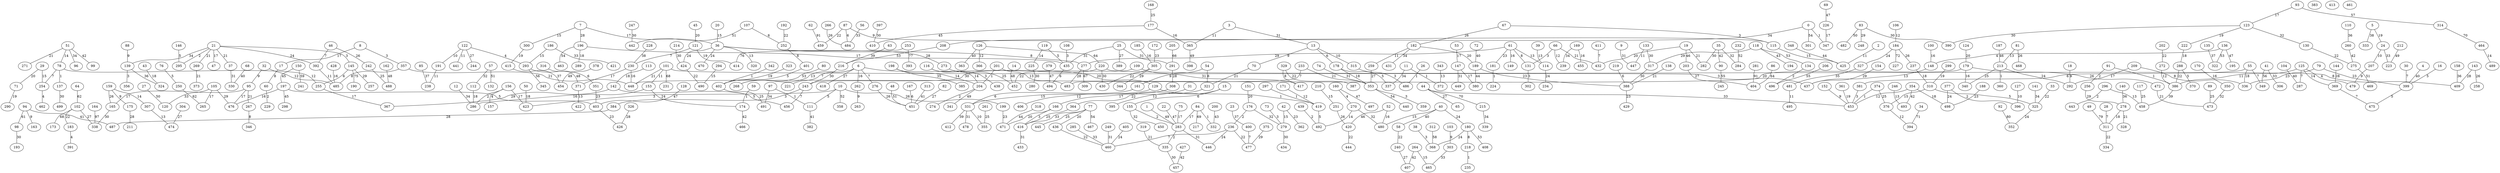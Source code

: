 graph {
    0 [ ]
    1 [ ]
    2 [ ]
    3 [ ]
    4 [ ]
    5 [ ]
    6 [ ]
    7 [ ]
    8 [ ]
    9 [ ]
    10 [ ]
    11 [ ]
    12 [ ]
    13 [ ]
    14 [ ]
    15 [ ]
    16 [ ]
    17 [ ]
    18 [ ]
    19 [ ]
    20 [ ]
    21 [ ]
    22 [ ]
    23 [ ]
    24 [ ]
    25 [ ]
    26 [ ]
    27 [ ]
    28 [ ]
    29 [ ]
    30 [ ]
    31 [ ]
    32 [ ]
    33 [ ]
    34 [ ]
    35 [ ]
    36 [ ]
    37 [ ]
    38 [ ]
    39 [ ]
    40 [ ]
    41 [ ]
    42 [ ]
    43 [ ]
    44 [ ]
    45 [ ]
    46 [ ]
    47 [ ]
    48 [ ]
    49 [ ]
    50 [ ]
    51 [ ]
    52 [ ]
    53 [ ]
    54 [ ]
    55 [ ]
    56 [ ]
    57 [ ]
    58 [ ]
    59 [ ]
    60 [ ]
    61 [ ]
    62 [ ]
    63 [ ]
    64 [ ]
    65 [ ]
    66 [ ]
    67 [ ]
    68 [ ]
    69 [ ]
    70 [ ]
    71 [ ]
    72 [ ]
    73 [ ]
    74 [ ]
    75 [ ]
    76 [ ]
    77 [ ]
    78 [ ]
    79 [ ]
    80 [ ]
    81 [ ]
    82 [ ]
    83 [ ]
    84 [ ]
    85 [ ]
    86 [ ]
    87 [ ]
    88 [ ]
    89 [ ]
    90 [ ]
    91 [ ]
    92 [ ]
    93 [ ]
    94 [ ]
    95 [ ]
    96 [ ]
    97 [ ]
    98 [ ]
    99 [ ]
    100 [ ]
    101 [ ]
    102 [ ]
    103 [ ]
    104 [ ]
    105 [ ]
    106 [ ]
    107 [ ]
    108 [ ]
    109 [ ]
    110 [ ]
    111 [ ]
    112 [ ]
    113 [ ]
    114 [ ]
    115 [ ]
    116 [ ]
    117 [ ]
    118 [ ]
    119 [ ]
    120 [ ]
    121 [ ]
    122 [ ]
    123 [ ]
    124 [ ]
    125 [ ]
    126 [ ]
    127 [ ]
    128 [ ]
    129 [ ]
    130 [ ]
    131 [ ]
    132 [ ]
    133 [ ]
    134 [ ]
    135 [ ]
    136 [ ]
    137 [ ]
    138 [ ]
    139 [ ]
    140 [ ]
    141 [ ]
    142 [ ]
    143 [ ]
    144 [ ]
    145 [ ]
    146 [ ]
    147 [ ]
    148 [ ]
    149 [ ]
    150 [ ]
    151 [ ]
    152 [ ]
    153 [ ]
    154 [ ]
    155 [ ]
    156 [ ]
    157 [ ]
    158 [ ]
    159 [ ]
    160 [ ]
    161 [ ]
    162 [ ]
    163 [ ]
    164 [ ]
    165 [ ]
    166 [ ]
    167 [ ]
    168 [ ]
    169 [ ]
    170 [ ]
    171 [ ]
    172 [ ]
    173 [ ]
    174 [ ]
    175 [ ]
    176 [ ]
    177 [ ]
    178 [ ]
    179 [ ]
    180 [ ]
    181 [ ]
    182 [ ]
    183 [ ]
    184 [ ]
    185 [ ]
    186 [ ]
    187 [ ]
    188 [ ]
    189 [ ]
    190 [ ]
    191 [ ]
    192 [ ]
    193 [ ]
    194 [ ]
    195 [ ]
    196 [ ]
    197 [ ]
    198 [ ]
    199 [ ]
    200 [ ]
    201 [ ]
    202 [ ]
    203 [ ]
    204 [ ]
    205 [ ]
    206 [ ]
    207 [ ]
    208 [ ]
    209 [ ]
    210 [ ]
    211 [ ]
    212 [ ]
    213 [ ]
    214 [ ]
    215 [ ]
    216 [ ]
    217 [ ]
    218 [ ]
    219 [ ]
    220 [ ]
    221 [ ]
    222 [ ]
    223 [ ]
    224 [ ]
    225 [ ]
    226 [ ]
    227 [ ]
    228 [ ]
    229 [ ]
    230 [ ]
    231 [ ]
    232 [ ]
    233 [ ]
    234 [ ]
    235 [ ]
    236 [ ]
    237 [ ]
    238 [ ]
    239 [ ]
    240 [ ]
    241 [ ]
    242 [ ]
    243 [ ]
    244 [ ]
    245 [ ]
    246 [ ]
    247 [ ]
    248 [ ]
    249 [ ]
    250 [ ]
    251 [ ]
    252 [ ]
    253 [ ]
    254 [ ]
    255 [ ]
    256 [ ]
    257 [ ]
    258 [ ]
    259 [ ]
    260 [ ]
    261 [ ]
    262 [ ]
    263 [ ]
    264 [ ]
    265 [ ]
    266 [ ]
    267 [ ]
    268 [ ]
    269 [ ]
    270 [ ]
    271 [ ]
    272 [ ]
    273 [ ]
    274 [ ]
    275 [ ]
    276 [ ]
    277 [ ]
    278 [ ]
    279 [ ]
    280 [ ]
    281 [ ]
    282 [ ]
    283 [ ]
    284 [ ]
    285 [ ]
    286 [ ]
    287 [ ]
    288 [ ]
    289 [ ]
    290 [ ]
    291 [ ]
    292 [ ]
    293 [ ]
    294 [ ]
    295 [ ]
    296 [ ]
    297 [ ]
    298 [ ]
    299 [ ]
    300 [ ]
    301 [ ]
    302 [ ]
    303 [ ]
    304 [ ]
    305 [ ]
    306 [ ]
    307 [ ]
    308 [ ]
    309 [ ]
    310 [ ]
    311 [ ]
    312 [ ]
    313 [ ]
    314 [ ]
    315 [ ]
    316 [ ]
    317 [ ]
    318 [ ]
    319 [ ]
    320 [ ]
    321 [ ]
    322 [ ]
    323 [ ]
    324 [ ]
    325 [ ]
    326 [ ]
    327 [ ]
    328 [ ]
    329 [ ]
    330 [ ]
    331 [ ]
    332 [ ]
    333 [ ]
    334 [ ]
    335 [ ]
    336 [ ]
    337 [ ]
    338 [ ]
    339 [ ]
    340 [ ]
    341 [ ]
    342 [ ]
    343 [ ]
    344 [ ]
    345 [ ]
    346 [ ]
    347 [ ]
    348 [ ]
    349 [ ]
    350 [ ]
    351 [ ]
    352 [ ]
    353 [ ]
    354 [ ]
    355 [ ]
    356 [ ]
    357 [ ]
    358 [ ]
    359 [ ]
    360 [ ]
    361 [ ]
    362 [ ]
    363 [ ]
    364 [ ]
    365 [ ]
    366 [ ]
    367 [ ]
    368 [ ]
    369 [ ]
    370 [ ]
    371 [ ]
    372 [ ]
    373 [ ]
    374 [ ]
    375 [ ]
    376 [ ]
    377 [ ]
    378 [ ]
    379 [ ]
    380 [ ]
    381 [ ]
    382 [ ]
    383 [ ]
    384 [ ]
    385 [ ]
    386 [ ]
    387 [ ]
    388 [ ]
    389 [ ]
    390 [ ]
    391 [ ]
    392 [ ]
    393 [ ]
    394 [ ]
    395 [ ]
    396 [ ]
    397 [ ]
    398 [ ]
    399 [ ]
    400 [ ]
    401 [ ]
    402 [ ]
    403 [ ]
    404 [ ]
    405 [ ]
    406 [ ]
    407 [ ]
    408 [ ]
    409 [ ]
    410 [ ]
    411 [ ]
    412 [ ]
    413 [ ]
    414 [ ]
    415 [ ]
    416 [ ]
    417 [ ]
    418 [ ]
    419 [ ]
    420 [ ]
    421 [ ]
    422 [ ]
    423 [ ]
    424 [ ]
    425 [ ]
    426 [ ]
    427 [ ]
    428 [ ]
    429 [ ]
    430 [ ]
    431 [ ]
    432 [ ]
    433 [ ]
    434 [ ]
    435 [ ]
    436 [ ]
    437 [ ]
    438 [ ]
    439 [ ]
    440 [ ]
    441 [ ]
    442 [ ]
    443 [ ]
    444 [ ]
    445 [ ]
    446 [ ]
    447 [ ]
    448 [ ]
    449 [ ]
    450 [ ]
    451 [ ]
    452 [ ]
    453 [ ]
    454 [ ]
    455 [ ]
    456 [ ]
    457 [ ]
    458 [ ]
    459 [ ]
    460 [ ]
    461 [ ]
    462 [ ]
    463 [ ]
    464 [ ]
    465 [ ]
    466 [ ]
    467 [ ]
    468 [ ]
    469 [ ]
    470 [ ]
    471 [ ]
    472 [ ]
    473 [ ]
    474 [ ]
    475 [ ]
    476 [ ]
    477 [ ]
    478 [ ]
    479 [ ]
    480 [ ]
    481 [ ]
    482 [ ]
    483 [ ]
    484 [ ]
    485 [ ]
    486 [ ]
    487 [ ]
    488 [ ]
    489 [ ]
    490 [ ]
    491 [ ]
    492 [ ]
    493 [ ]
    494 [ ]
    495 [ ]
    496 [ ]
    497 [ ]
    498 [ ]
    499 [ ]
    0 -- 347 [ label = "1" ]
    11 -- 372 [ label = "1" ]
    26 -- 486 [ label = "1" ]
    59 -- 174 [ label = "1" ]
    78 -- 137 [ label = "1" ]
    84 -- 332 [ label = "1" ]
    91 -- 386 [ label = "1" ]
    97 -- 111 [ label = "1" ]
    129 -- 419 [ label = "1" ]
    181 -- 224 [ label = "1" ]
    201 -- 204 [ label = "1" ]
    213 -- 360 [ label = "1" ]
    218 -- 235 [ label = "1" ]
    297 -- 419 [ label = "1" ]
    342 -- 402 [ label = "1" ]
    374 -- 453 [ label = "1" ]
    21 -- 295 [ label = "2" ]
    60 -- 229 [ label = "2" ]
    91 -- 256 [ label = "2" ]
    134 -- 496 [ label = "2" ]
    155 -- 283 [ label = "2" ]
    156 -- 286 [ label = "2" ]
    176 -- 236 [ label = "2" ]
    204 -- 274 [ label = "2" ]
    283 -- 335 [ label = "2" ]
    296 -- 443 [ label = "2" ]
    377 -- 396 [ label = "2" ]
    439 -- 492 [ label = "2" ]
    8 -- 357 [ label = "3" ]
    10 -- 423 [ label = "3" ]
    21 -- 145 [ label = "3" ]
    38 -- 368 [ label = "3" ]
    66 -- 131 [ label = "3" ]
    67 -- 115 [ label = "3" ]
    73 -- 279 [ label = "3" ]
    101 -- 437 [ label = "3" ]
    108 -- 435 [ label = "3" ]
    116 -- 438 [ label = "3" ]
    131 -- 302 [ label = "3" ]
    139 -- 356 [ label = "3" ]
    166 -- 416 [ label = "3" ]
    243 -- 384 [ label = "3" ]
    315 -- 486 [ label = "3" ]
    353 -- 359 [ label = "3" ]
    381 -- 453 [ label = "3" ]
    122 -- 293 [ label = "4" ]
    125 -- 479 [ label = "4" ]
    136 -- 148 [ label = "4" ]
    156 -- 157 [ label = "4" ]
    160 -- 270 [ label = "4" ]
    183 -- 391 [ label = "4" ]
    254 -- 462 [ label = "4" ]
    10 -- 111 [ label = "5" ]
    16 -- 399 [ label = "5" ]
    76 -- 250 [ label = "5" ]
    119 -- 435 [ label = "5" ]
    142 -- 456 [ label = "5" ]
    146 -- 295 [ label = "5" ]
    178 -- 337 [ label = "5" ]
    197 -- 403 [ label = "5" ]
    288 -- 370 [ label = "5" ]
    310 -- 325 [ label = "5" ]
    399 -- 475 [ label = "5" ]
    401 -- 402 [ label = "5" ]
    419 -- 492 [ label = "5" ]
    13 -- 178 [ label = "6" ]
    15 -- 155 [ label = "6" ]
    55 -- 381 [ label = "6" ]
    87 -- 484 [ label = "6" ]
    107 -- 252 [ label = "6" ]
    145 -- 255 [ label = "6" ]
    161 -- 331 [ label = "6" ]
    167 -- 451 [ label = "6" ]
    219 -- 388 [ label = "6" ]
    293 -- 351 [ label = "6" ]
    435 -- 494 [ label = "6" ]
    6 -- 221 [ label = "7" ]
    6 -- 276 [ label = "7" ]
    28 -- 311 [ label = "7" ]
    30 -- 399 [ label = "7" ]
    46 -- 392 [ label = "7" ]
    55 -- 349 [ label = "7" ]
    78 -- 254 [ label = "7" ]
    121 -- 230 [ label = "7" ]
    125 -- 287 [ label = "7" ]
    233 -- 483 [ label = "7" ]
    236 -- 460 [ label = "7" ]
    243 -- 456 [ label = "7" ]
    369 -- 475 [ label = "7" ]
    400 -- 477 [ label = "7" ]
    411 -- 432 [ label = "7" ]
    17 -- 60 [ label = "8" ]
    36 -- 277 [ label = "8" ]
    54 -- 321 [ label = "8" ]
    61 -- 131 [ label = "8" ]
    180 -- 218 [ label = "8" ]
    209 -- 336 [ label = "8" ]
    220 -- 409 [ label = "8" ]
    252 -- 401 [ label = "8" ]
    267 -- 346 [ label = "8" ]
    329 -- 417 [ label = "8" ]
    357 -- 485 [ label = "8" ]
    13 -- 70 [ label = "9" ]
    18 -- 292 [ label = "9" ]
    32 -- 95 [ label = "9" ]
    54 -- 161 [ label = "9" ]
    87 -- 115 [ label = "9" ]
    88 -- 139 [ label = "9" ]
    94 -- 163 [ label = "9" ]
    103 -- 303 [ label = "9" ]
    152 -- 453 [ label = "9" ]
    159 -- 175 [ label = "9" ]
    207 -- 479 [ label = "9" ]
    262 -- 263 [ label = "9" ]
    13 -- 315 [ label = "10" ]
    24 -- 207 [ label = "10" ]
    122 -- 191 [ label = "10" ]
    127 -- 396 [ label = "10" ]
    331 -- 355 [ label = "10" ]
    2 -- 425 [ label = "11" ]
    3 -- 365 [ label = "11" ]
    101 -- 153 [ label = "11" ]
    122 -- 441 [ label = "11" ]
    125 -- 386 [ label = "11" ]
    133 -- 447 [ label = "11" ]
    182 -- 259 [ label = "11" ]
    191 -- 238 [ label = "11" ]
    392 -- 485 [ label = "11" ]
    481 -- 495 [ label = "11" ]
    15 -- 395 [ label = "12" ]
    32 -- 485 [ label = "12" ]
    66 -- 239 [ label = "12" ]
    78 -- 255 [ label = "12" ]
    106 -- 184 [ label = "12" ]
    126 -- 366 [ label = "12" ]
    171 -- 419 [ label = "12" ]
    272 -- 386 [ label = "12" ]
    308 -- 406 [ label = "12" ]
    354 -- 453 [ label = "12" ]
    376 -- 394 [ label = "12" ]
    6 -- 268 [ label = "13" ]
    36 -- 320 [ label = "13" ]
    39 -- 114 [ label = "13" ]
    61 -- 114 [ label = "13" ]
    81 -- 213 [ label = "13" ]
    148 -- 437 [ label = "13" ]
    201 -- 483 [ label = "13" ]
    246 -- 493 [ label = "13" ]
    296 -- 458 [ label = "13" ]
    307 -- 474 [ label = "13" ]
    343 -- 372 [ label = "13" ]
    371 -- 422 [ label = "13" ]
    51 -- 78 [ label = "14" ]
    116 -- 204 [ label = "14" ]
    119 -- 225 [ label = "14" ]
    125 -- 369 [ label = "14" ]
    159 -- 307 [ label = "14" ]
    198 -- 204 [ label = "14" ]
    270 -- 492 [ label = "14" ]
    464 -- 489 [ label = "14" ]
    7 -- 300 [ label = "15" ]
    20 -- 36 [ label = "15" ]
    29 -- 254 [ label = "15" ]
    40 -- 480 [ label = "15" ]
    42 -- 279 [ label = "15" ]
    115 -- 425 [ label = "15" ]
    129 -- 331 [ label = "15" ]
    186 -- 293 [ label = "15" ]
    210 -- 251 [ label = "15" ]
    264 -- 465 [ label = "15" ]
    294 -- 490 [ label = "15" ]
    310 -- 376 [ label = "15" ]
    6 -- 262 [ label = "16" ]
    52 -- 480 [ label = "16" ]
    61 -- 149 [ label = "16" ]
    100 -- 148 [ label = "16" ]
    153 -- 286 [ label = "16" ]
    169 -- 455 [ label = "16" ]
    170 -- 350 [ label = "16" ]
    177 -- 365 [ label = "16" ]
    179 -- 340 [ label = "16" ]
    185 -- 305 [ label = "16" ]
    197 -- 476 [ label = "16" ]
    230 -- 448 [ label = "16" ]
    428 -- 485 [ label = "16" ]
    7 -- 36 [ label = "17" ]
    8 -- 17 [ label = "17" ]
    21 -- 47 [ label = "17" ]
    31 -- 166 [ label = "17" ]
    53 -- 147 [ label = "17" ]
    75 -- 283 [ label = "17" ]
    84 -- 283 [ label = "17" ]
    93 -- 123 [ label = "17" ]
    95 -- 165 [ label = "17" ]
    95 -- 476 [ label = "17" ]
    105 -- 265 [ label = "17" ]
    147 -- 380 [ label = "17" ]
    156 -- 423 [ label = "17" ]
    196 -- 435 [ label = "17" ]
    209 -- 292 [ label = "17" ]
    226 -- 347 [ label = "17" ]
    230 -- 371 [ label = "17" ]
    255 -- 367 [ label = "17" ]
    43 -- 324 [ label = "18" ]
    50 -- 423 [ label = "18" ]
    55 -- 336 [ label = "18" ]
    112 -- 286 [ label = "18" ]
    113 -- 142 [ label = "18" ]
    178 -- 353 [ label = "18" ]
    196 -- 289 [ label = "18" ]
    222 -- 288 [ label = "18" ]
    237 -- 310 [ label = "18" ]
    278 -- 311 [ label = "18" ]
    354 -- 498 [ label = "18" ]
    5 -- 24 [ label = "19" ]
    71 -- 290 [ label = "19" ]
    121 -- 414 [ label = "19" ]
    123 -- 222 [ label = "19" ]
    299 -- 310 [ label = "19" ]
    300 -- 415 [ label = "19" ]
    323 -- 402 [ label = "19" ]
    361 -- 453 [ label = "19" ]
    6 -- 129 [ label = "20" ]
    19 -- 432 [ label = "20" ]
    29 -- 71 [ label = "20" ]
    45 -- 121 [ label = "20" ]
    77 -- 436 [ label = "20" ]
    124 -- 179 [ label = "20" ]
    151 -- 176 [ label = "20" ]
    166 -- 471 [ label = "20" ]
    179 -- 448 [ label = "20" ]
    182 -- 189 [ label = "20" ]
    19 -- 282 [ label = "21" ]
    21 -- 37 [ label = "21" ]
    21 -- 269 [ label = "21" ]
    51 -- 271 [ label = "21" ]
    66 -- 432 [ label = "21" ]
    70 -- 321 [ label = "21" ]
    95 -- 267 [ label = "21" ]
    101 -- 448 [ label = "21" ]
    138 -- 388 [ label = "21" ]
    233 -- 353 [ label = "21" ]
    269 -- 373 [ label = "21" ]
    278 -- 328 [ label = "21" ]
    319 -- 335 [ label = "21" ]
    357 -- 448 [ label = "21" ]
    472 -- 473 [ label = "21" ]
    33 -- 325 [ label = "22" ]
    58 -- 240 [ label = "22" ]
    87 -- 459 [ label = "22" ]
    102 -- 183 [ label = "22" ]
    109 -- 452 [ label = "22" ]
    130 -- 275 [ label = "22" ]
    192 -- 252 [ label = "22" ]
    202 -- 272 [ label = "22" ]
    236 -- 477 [ label = "22" ]
    288 -- 386 [ label = "22" ]
    305 -- 430 [ label = "22" ]
    311 -- 334 [ label = "22" ]
    321 -- 364 [ label = "22" ]
    329 -- 387 [ label = "22" ]
    420 -- 444 [ label = "22" ]
    424 -- 490 [ label = "22" ]
    436 -- 460 [ label = "22" ]
    42 -- 362 [ label = "23" ]
    61 -- 181 [ label = "23" ]
    79 -- 336 [ label = "23" ]
    79 -- 399 [ label = "23" ]
    172 -- 305 [ label = "23" ]
    188 -- 498 [ label = "23" ]
    189 -- 388 [ label = "23" ]
    199 -- 471 [ label = "23" ]
    351 -- 403 [ label = "23" ]
    388 -- 429 [ label = "23" ]
    403 -- 426 [ label = "23" ]
    21 -- 392 [ label = "24" ]
    36 -- 424 [ label = "24" ]
    36 -- 470 [ label = "24" ]
    40 -- 180 [ label = "24" ]
    114 -- 234 [ label = "24" ]
    153 -- 174 [ label = "24" ]
    180 -- 368 [ label = "24" ]
    184 -- 327 [ label = "24" ]
    213 -- 292 [ label = "24" ]
    236 -- 446 [ label = "24" ]
    325 -- 352 [ label = "24" ]
    377 -- 498 [ label = "24" ]
    405 -- 460 [ label = "24" ]
    77 -- 445 [ label = "25" ]
    89 -- 473 [ label = "25" ]
    117 -- 458 [ label = "25" ]
    168 -- 177 [ label = "25" ]
    213 -- 340 [ label = "25" ]
    242 -- 488 [ label = "25" ]
    261 -- 355 [ label = "25" ]
    273 -- 452 [ label = "25" ]
    364 -- 416 [ label = "25" ]
    374 -- 376 [ label = "25" ]
    402 -- 491 [ label = "25" ]
    10 -- 199 [ label = "26" ]
    46 -- 242 [ label = "26" ]
    67 -- 182 [ label = "26" ]
    81 -- 468 [ label = "26" ]
    143 -- 258 [ label = "26" ]
    159 -- 165 [ label = "26" ]
    179 -- 472 [ label = "26" ]
    184 -- 237 [ label = "26" ]
    251 -- 420 [ label = "26" ]
    266 -- 484 [ label = "26" ]
    276 -- 451 [ label = "26" ]
    6 -- 418 [ label = "27" ]
    25 -- 389 [ label = "27" ]
    44 -- 65 [ label = "27" ]
    82 -- 451 [ label = "27" ]
    102 -- 338 [ label = "27" ]
    122 -- 244 [ label = "27" ]
    203 -- 404 [ label = "27" ]
    240 -- 407 [ label = "27" ]
    259 -- 353 [ label = "27" ]
    304 -- 474 [ label = "27" ]
    7 -- 196 [ label = "28" ]
    36 -- 273 [ label = "28" ]
    143 -- 409 [ label = "28" ]
    144 -- 369 [ label = "28" ]
    175 -- 211 [ label = "28" ]
    277 -- 483 [ label = "28" ]
    291 -- 308 [ label = "28" ]
    326 -- 426 [ label = "28" ]
    384 -- 487 [ label = "28" ]
    61 -- 277 [ label = "29" ]
    83 -- 248 [ label = "29" ]
    105 -- 476 [ label = "29" ]
    118 -- 317 [ label = "29" ]
    142 -- 367 [ label = "29" ]
    145 -- 257 [ label = "29" ]
    154 -- 437 [ label = "29" ]
    256 -- 278 [ label = "29" ]
    305 -- 344 [ label = "29" ]
    375 -- 477 [ label = "29" ]
    35 -- 282 [ label = "30" ]
    83 -- 390 [ label = "30" ]
    98 -- 193 [ label = "30" ]
    123 -- 390 [ label = "30" ]
    133 -- 317 [ label = "30" ]
    137 -- 499 [ label = "30" ]
    165 -- 338 [ label = "30" ]
    214 -- 424 [ label = "30" ]
    216 -- 243 [ label = "30" ]
    220 -- 243 [ label = "30" ]
    220 -- 430 [ label = "30" ]
    225 -- 280 [ label = "30" ]
    247 -- 442 [ label = "30" ]
    279 -- 434 [ label = "30" ]
    317 -- 388 [ label = "30" ]
    335 -- 457 [ label = "30" ]
    397 -- 410 [ label = "30" ]
    3 -- 13 [ label = "31" ]
    9 -- 447 [ label = "31" ]
    25 -- 291 [ label = "31" ]
    25 -- 435 [ label = "31" ]
    37 -- 330 [ label = "31" ]
    74 -- 353 [ label = "31" ]
    109 -- 417 [ label = "31" ]
    147 -- 449 [ label = "31" ]
    249 -- 460 [ label = "31" ]
    283 -- 446 [ label = "31" ]
    331 -- 478 [ label = "31" ]
    416 -- 433 [ label = "31" ]
    35 -- 284 [ label = "32" ]
    57 -- 112 [ label = "32" ]
    123 -- 130 [ label = "32" ]
    155 -- 450 [ label = "32" ]
    176 -- 279 [ label = "32" ]
    270 -- 480 [ label = "32" ]
    350 -- 473 [ label = "32" ]
    24 -- 223 [ label = "33" ]
    41 -- 306 [ label = "33" ]
    44 -- 453 [ label = "33" ]
    56 -- 484 [ label = "33" ]
    77 -- 416 [ label = "33" ]
    105 -- 120 [ label = "33" ]
    186 -- 421 [ label = "33" ]
    285 -- 460 [ label = "33" ]
    303 -- 465 [ label = "33" ]
    0 -- 208 [ label = "34" ]
    11 -- 337 [ label = "34" ]
    12 -- 286 [ label = "34" ]
    21 -- 139 [ label = "34" ]
    51 -- 96 [ label = "34" ]
    97 -- 491 [ label = "34" ]
    141 -- 325 [ label = "34" ]
    169 -- 239 [ label = "34" ]
    182 -- 431 [ label = "34" ]
    215 -- 339 [ label = "34" ]
    198 -- 385 [ label = "35" ]
    327 -- 481 [ label = "35" ]
    110 -- 260 [ label = "36" ]
    139 -- 324 [ label = "36" ]
    140 -- 278 [ label = "36" ]
    158 -- 409 [ label = "36" ]
    23 -- 400 [ label = "37" ]
    85 -- 238 [ label = "37" ]
    135 -- 322 [ label = "37" ]
    415 -- 454 [ label = "37" ]
    5 -- 333 [ label = "38" ]
    228 -- 230 [ label = "38" ]
    63 -- 216 [ label = "39" ]
    331 -- 412 [ label = "39" ]
    386 -- 458 [ label = "39" ]
    4 -- 399 [ label = "40" ]
    40 -- 58 [ label = "40" ]
    68 -- 330 [ label = "40" ]
    72 -- 189 [ label = "40" ]
    104 -- 287 [ label = "40" ]
    126 -- 363 [ label = "40" ]
    94 -- 487 [ label = "41" ]
    111 -- 382 [ label = "41" ]
    313 -- 451 [ label = "41" ]
    35 -- 90 [ label = "42" ]
    51 -- 99 [ label = "42" ]
    174 -- 466 [ label = "42" ]
    260 -- 275 [ label = "42" ]
    264 -- 407 [ label = "42" ]
    354 -- 493 [ label = "42" ]
    427 -- 457 [ label = "42" ]
    118 -- 194 [ label = "43" ]
    200 -- 332 [ label = "43" ]
    189 -- 380 [ label = "44" ]
    318 -- 471 [ label = "44" ]
    348 -- 425 [ label = "44" ]
    150 -- 197 [ label = "45" ]
    177 -- 410 [ label = "45" ]
    197 -- 298 [ label = "45" ]
    19 -- 203 [ label = "46" ]
    52 -- 420 [ label = "46" ]
    187 -- 213 [ label = "46" ]
    22 -- 283 [ label = "47" ]
    69 -- 226 [ label = "47" ]
    128 -- 403 [ label = "47" ]
    136 -- 195 [ label = "47" ]
    160 -- 497 [ label = "47" ]
    379 -- 494 [ label = "47" ]
    14 -- 452 [ label = "48" ]
    162 -- 488 [ label = "48" ]
    316 -- 371 [ label = "48" ]
    1 -- 283 [ label = "49" ]
    204 -- 341 [ label = "49" ]
    212 -- 223 [ label = "49" ]
    365 -- 398 [ label = "49" ]
    378 -- 454 [ label = "49" ]
    27 -- 120 [ label = "50" ]
    83 -- 482 [ label = "50" ]
    48 -- 451 [ label = "51" ]
    57 -- 132 [ label = "51" ]
    107 -- 442 [ label = "51" ]
    275 -- 469 [ label = "51" ]
    10 -- 358 [ label = "52" ]
    232 -- 284 [ label = "52" ]
    80 -- 268 [ label = "53" ]
    118 -- 134 [ label = "53" ]
    136 -- 322 [ label = "53" ]
    180 -- 408 [ label = "53" ]
    208 -- 216 [ label = "53" ]
    0 -- 301 [ label = "54" ]
    77 -- 467 [ label = "54" ]
    196 -- 463 [ label = "54" ]
    353 -- 440 [ label = "54" ]
    90 -- 245 [ label = "55" ]
    206 -- 496 [ label = "55" ]
    41 -- 349 [ label = "56" ]
    293 -- 345 [ label = "56" ]
    93 -- 314 [ label = "57" ]
    312 -- 368 [ label = "58" ]
    150 -- 241 [ label = "59" ]
    94 -- 98 [ label = "61" ]
    64 -- 102 [ label = "62" ]
    250 -- 265 [ label = "62" ]
    86 -- 404 [ label = "64" ]
    126 -- 220 [ label = "64" ]
    205 -- 291 [ label = "66" ]
    277 -- 309 [ label = "67" ]
    101 -- 231 [ label = "68" ]
    102 -- 173 [ label = "68" ]
    84 -- 217 [ label = "69" ]
    44 -- 215 [ label = "70" ]
    314 -- 464 [ label = "70" ]
    34 -- 394 [ label = "71" ]
    184 -- 227 [ label = "72" ]
    145 -- 190 [ label = "75" ]
    253 -- 414 [ label = "76" ]
    253 -- 393 [ label = "77" ]
    49 -- 311 [ label = "79" ]
    92 -- 352 [ label = "80" ]
    62 -- 459 [ label = "91" ]
    281 -- 404 [ label = "91" ]
    164 -- 338 [ label = "97" ]
}
